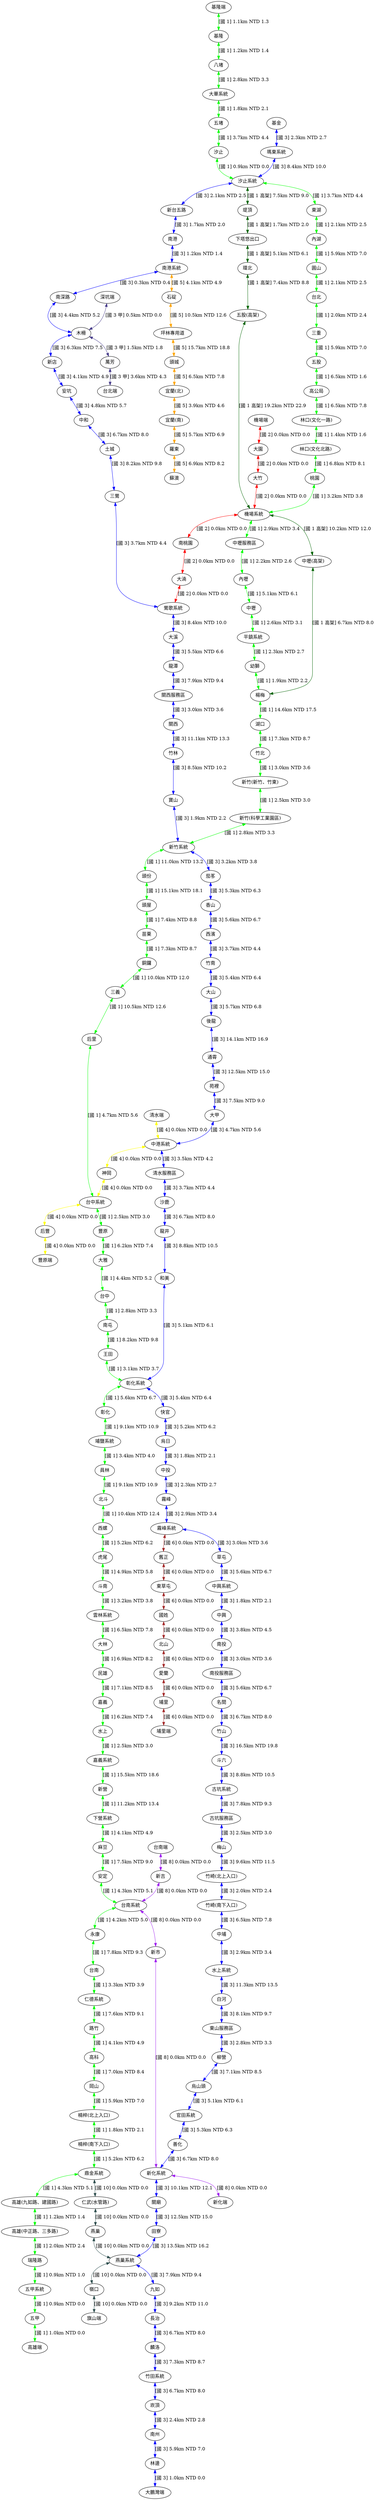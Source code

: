digraph G {
"基隆端"->"基隆" [label="[國 1] 1.1km NTD 1.3", dir="both", color="green"];
"基隆"->"八堵" [label="[國 1] 1.2km NTD 1.4", dir="both", color="green"];
"八堵"->"大華系統" [label="[國 1] 2.8km NTD 3.3", dir="both", color="green"];
"大華系統"->"五堵" [label="[國 1] 1.8km NTD 2.1", dir="both", color="green"];
"五堵"->"汐止" [label="[國 1] 3.7km NTD 4.4", dir="both", color="green"];
"汐止"->"汐止系統" [label="[國 1] 0.9km NTD 0.0", dir="both", color="green"];
"汐止系統"->"東湖" [label="[國 1] 3.7km NTD 4.4", dir="both", color="green"];
"東湖"->"內湖" [label="[國 1] 2.1km NTD 2.5", dir="both", color="green"];
"內湖"->"圓山" [label="[國 1] 5.9km NTD 7.0", dir="both", color="green"];
"圓山"->"台北" [label="[國 1] 2.1km NTD 2.5", dir="both", color="green"];
"台北"->"三重" [label="[國 1] 2.0km NTD 2.4", dir="both", color="green"];
"三重"->"五股" [label="[國 1] 5.9km NTD 7.0", dir="both", color="green"];
"五股"->"高公局" [label="[國 1] 6.5km NTD 1.6", dir="both", color="green"];
"高公局"->"林口(文化一路)" [label="[國 1] 6.5km NTD 7.8", dir="both", color="green"];
"林口(文化一路)"->"林口(文化北路)" [label="[國 1] 1.4km NTD 1.6", dir="both", color="green"];
"林口(文化北路)"->"桃園" [label="[國 1] 6.8km NTD 8.1", dir="both", color="green"];
"桃園"->"機場系統" [label="[國 1] 3.2km NTD 3.8", dir="both", color="green"];
"機場系統"->"中壢服務區" [label="[國 1] 2.9km NTD 3.4", dir="both", color="green"];
"中壢服務區"->"內壢" [label="[國 1] 2.2km NTD 2.6", dir="both", color="green"];
"內壢"->"中壢" [label="[國 1] 5.1km NTD 6.1", dir="both", color="green"];
"中壢"->"平鎮系統" [label="[國 1] 2.6km NTD 3.1", dir="both", color="green"];
"平鎮系統"->"幼獅" [label="[國 1] 2.3km NTD 2.7", dir="both", color="green"];
"幼獅"->"楊梅" [label="[國 1] 1.9km NTD 2.2", dir="both", color="green"];
"楊梅"->"湖口" [label="[國 1] 14.6km NTD 17.5", dir="both", color="green"];
"湖口"->"竹北" [label="[國 1] 7.3km NTD 8.7", dir="both", color="green"];
"竹北"->"新竹(新竹、竹東)" [label="[國 1] 3.0km NTD 3.6", dir="both", color="green"];
"新竹(新竹、竹東)"->"新竹(科學工業園區)" [label="[國 1] 2.5km NTD 3.0", dir="both", color="green"];
"新竹(科學工業園區)"->"新竹系統" [label="[國 1] 2.8km NTD 3.3", dir="both", color="green"];
"新竹系統"->"頭份" [label="[國 1] 11.0km NTD 13.2", dir="both", color="green"];
"頭份"->"頭屋" [label="[國 1] 15.1km NTD 18.1", dir="both", color="green"];
"頭屋"->"苗栗" [label="[國 1] 7.4km NTD 8.8", dir="both", color="green"];
"苗栗"->"銅鑼" [label="[國 1] 7.3km NTD 8.7", dir="both", color="green"];
"銅鑼"->"三義" [label="[國 1] 10.0km NTD 12.0", dir="both", color="green"];
"三義"->"后里" [label="[國 1] 10.5km NTD 12.6", dir="both", color="green"];
"后里"->"台中系統" [label="[國 1] 4.7km NTD 5.6", dir="both", color="green"];
"台中系統"->"豐原" [label="[國 1] 2.5km NTD 3.0", dir="both", color="green"];
"豐原"->"大雅" [label="[國 1] 6.2km NTD 7.4", dir="both", color="green"];
"大雅"->"台中" [label="[國 1] 4.4km NTD 5.2", dir="both", color="green"];
"台中"->"南屯" [label="[國 1] 2.8km NTD 3.3", dir="both", color="green"];
"南屯"->"王田" [label="[國 1] 8.2km NTD 9.8", dir="both", color="green"];
"王田"->"彰化系統" [label="[國 1] 3.1km NTD 3.7", dir="both", color="green"];
"彰化系統"->"彰化" [label="[國 1] 5.6km NTD 6.7", dir="both", color="green"];
"彰化"->"埔鹽系統" [label="[國 1] 9.1km NTD 10.9", dir="both", color="green"];
"埔鹽系統"->"員林" [label="[國 1] 3.4km NTD 4.0", dir="both", color="green"];
"員林"->"北斗" [label="[國 1] 9.1km NTD 10.9", dir="both", color="green"];
"北斗"->"西螺" [label="[國 1] 10.4km NTD 12.4", dir="both", color="green"];
"西螺"->"虎尾" [label="[國 1] 5.2km NTD 6.2", dir="both", color="green"];
"虎尾"->"斗南" [label="[國 1] 4.9km NTD 5.8", dir="both", color="green"];
"斗南"->"雲林系統" [label="[國 1] 3.2km NTD 3.8", dir="both", color="green"];
"雲林系統"->"大林" [label="[國 1] 6.5km NTD 7.8", dir="both", color="green"];
"大林"->"民雄" [label="[國 1] 6.9km NTD 8.2", dir="both", color="green"];
"民雄"->"嘉義" [label="[國 1] 7.1km NTD 8.5", dir="both", color="green"];
"嘉義"->"水上" [label="[國 1] 6.2km NTD 7.4", dir="both", color="green"];
"水上"->"嘉義系統" [label="[國 1] 2.5km NTD 3.0", dir="both", color="green"];
"嘉義系統"->"新營" [label="[國 1] 15.5km NTD 18.6", dir="both", color="green"];
"新營"->"下營系統" [label="[國 1] 11.2km NTD 13.4", dir="both", color="green"];
"下營系統"->"麻豆" [label="[國 1] 4.1km NTD 4.9", dir="both", color="green"];
"麻豆"->"安定" [label="[國 1] 7.5km NTD 9.0", dir="both", color="green"];
"安定"->"台南系統" [label="[國 1] 4.3km NTD 5.1", dir="both", color="green"];
"台南系統"->"永康" [label="[國 1] 4.2km NTD 5.0", dir="both", color="green"];
"永康"->"台南" [label="[國 1] 7.8km NTD 9.3", dir="both", color="green"];
"台南"->"仁德系統" [label="[國 1] 3.3km NTD 3.9", dir="both", color="green"];
"仁德系統"->"路竹" [label="[國 1] 7.6km NTD 9.1", dir="both", color="green"];
"路竹"->"高科" [label="[國 1] 4.1km NTD 4.9", dir="both", color="green"];
"高科"->"岡山" [label="[國 1] 7.0km NTD 8.4", dir="both", color="green"];
"岡山"->"楠梓(北上入口)" [label="[國 1] 5.9km NTD 7.0", dir="both", color="green"];
"楠梓(北上入口)"->"楠梓(南下入口)" [label="[國 1] 1.8km NTD 2.1", dir="both", color="green"];
"楠梓(南下入口)"->"鼎金系統" [label="[國 1] 5.2km NTD 6.2", dir="both", color="green"];
"鼎金系統"->"高雄(九如路、建國路)" [label="[國 1] 4.3km NTD 5.1", dir="both", color="green"];
"高雄(九如路、建國路)"->"高雄(中正路、三多路)" [label="[國 1] 1.2km NTD 1.4", dir="both", color="green"];
"高雄(中正路、三多路)"->"瑞隆路" [label="[國 1] 2.0km NTD 2.4", dir="both", color="green"];
"瑞隆路"->"五甲系統" [label="[國 1] 0.9km NTD 1.0", dir="both", color="green"];
"五甲系統"->"五甲" [label="[國 1] 0.9km NTD 0.0", dir="both", color="green"];
"五甲"->"高雄端" [label="[國 1] 1.0km NTD 0.0", dir="both", color="green"];
"機場端"->"大園" [label="[國 2] 0.0km NTD 0.0", dir="both", color="red"];
"大園"->"大竹" [label="[國 2] 0.0km NTD 0.0", dir="both", color="red"];
"大竹"->"機場系統" [label="[國 2] 0.0km NTD 0.0", dir="both", color="red"];
"機場系統"->"南桃園" [label="[國 2] 0.0km NTD 0.0", dir="both", color="red"];
"南桃園"->"大湳" [label="[國 2] 0.0km NTD 0.0", dir="both", color="red"];
"大湳"->"鶯歌系統" [label="[國 2] 0.0km NTD 0.0", dir="both", color="red"];
"基金"->"瑪東系統" [label="[國 3] 2.3km NTD 2.7", dir="both", color="blue"];
"瑪東系統"->"汐止系統" [label="[國 3] 8.4km NTD 10.0", dir="both", color="blue"];
"汐止系統"->"新台五路" [label="[國 3] 2.1km NTD 2.5", dir="both", color="blue"];
"新台五路"->"南港" [label="[國 3] 1.7km NTD 2.0", dir="both", color="blue"];
"南港"->"南港系統" [label="[國 3] 1.2km NTD 1.4", dir="both", color="blue"];
"南港系統"->"南深路" [label="[國 3] 0.3km NTD 0.4", dir="both", color="blue"];
"南深路"->"木柵" [label="[國 3] 4.4km NTD 5.2", dir="both", color="blue"];
"木柵"->"新店" [label="[國 3] 6.3km NTD 7.5", dir="both", color="blue"];
"新店"->"安坑" [label="[國 3] 4.1km NTD 4.9", dir="both", color="blue"];
"安坑"->"中和" [label="[國 3] 4.8km NTD 5.7", dir="both", color="blue"];
"中和"->"土城" [label="[國 3] 6.7km NTD 8.0", dir="both", color="blue"];
"土城"->"三鶯" [label="[國 3] 8.2km NTD 9.8", dir="both", color="blue"];
"三鶯"->"鶯歌系統" [label="[國 3] 3.7km NTD 4.4", dir="both", color="blue"];
"鶯歌系統"->"大溪" [label="[國 3] 8.4km NTD 10.0", dir="both", color="blue"];
"大溪"->"龍潭" [label="[國 3] 5.5km NTD 6.6", dir="both", color="blue"];
"龍潭"->"關西服務區" [label="[國 3] 7.9km NTD 9.4", dir="both", color="blue"];
"關西服務區"->"關西" [label="[國 3] 3.0km NTD 3.6", dir="both", color="blue"];
"關西"->"竹林" [label="[國 3] 11.1km NTD 13.3", dir="both", color="blue"];
"竹林"->"寶山" [label="[國 3] 8.5km NTD 10.2", dir="both", color="blue"];
"寶山"->"新竹系統" [label="[國 3] 1.9km NTD 2.2", dir="both", color="blue"];
"新竹系統"->"茄苳" [label="[國 3] 3.2km NTD 3.8", dir="both", color="blue"];
"茄苳"->"香山" [label="[國 3] 5.3km NTD 6.3", dir="both", color="blue"];
"香山"->"西濱" [label="[國 3] 5.6km NTD 6.7", dir="both", color="blue"];
"西濱"->"竹南" [label="[國 3] 3.7km NTD 4.4", dir="both", color="blue"];
"竹南"->"大山" [label="[國 3] 5.4km NTD 6.4", dir="both", color="blue"];
"大山"->"後龍" [label="[國 3] 5.7km NTD 6.8", dir="both", color="blue"];
"後龍"->"通霄" [label="[國 3] 14.1km NTD 16.9", dir="both", color="blue"];
"通霄"->"苑裡" [label="[國 3] 12.5km NTD 15.0", dir="both", color="blue"];
"苑裡"->"大甲" [label="[國 3] 7.5km NTD 9.0", dir="both", color="blue"];
"大甲"->"中港系統" [label="[國 3] 4.7km NTD 5.6", dir="both", color="blue"];
"中港系統"->"清水服務區" [label="[國 3] 3.5km NTD 4.2", dir="both", color="blue"];
"清水服務區"->"沙鹿" [label="[國 3] 3.7km NTD 4.4", dir="both", color="blue"];
"沙鹿"->"龍井" [label="[國 3] 6.7km NTD 8.0", dir="both", color="blue"];
"龍井"->"和美" [label="[國 3] 8.8km NTD 10.5", dir="both", color="blue"];
"和美"->"彰化系統" [label="[國 3] 5.1km NTD 6.1", dir="both", color="blue"];
"彰化系統"->"快官" [label="[國 3] 5.4km NTD 6.4", dir="both", color="blue"];
"快官"->"烏日" [label="[國 3] 5.2km NTD 6.2", dir="both", color="blue"];
"烏日"->"中投" [label="[國 3] 1.8km NTD 2.1", dir="both", color="blue"];
"中投"->"霧峰" [label="[國 3] 2.3km NTD 2.7", dir="both", color="blue"];
"霧峰"->"霧峰系統" [label="[國 3] 2.9km NTD 3.4", dir="both", color="blue"];
"霧峰系統"->"草屯" [label="[國 3] 3.0km NTD 3.6", dir="both", color="blue"];
"草屯"->"中興系統" [label="[國 3] 5.6km NTD 6.7", dir="both", color="blue"];
"中興系統"->"中興" [label="[國 3] 1.8km NTD 2.1", dir="both", color="blue"];
"中興"->"南投" [label="[國 3] 3.8km NTD 4.5", dir="both", color="blue"];
"南投"->"南投服務區" [label="[國 3] 3.0km NTD 3.6", dir="both", color="blue"];
"南投服務區"->"名間" [label="[國 3] 5.6km NTD 6.7", dir="both", color="blue"];
"名間"->"竹山" [label="[國 3] 6.7km NTD 8.0", dir="both", color="blue"];
"竹山"->"斗六" [label="[國 3] 16.5km NTD 19.8", dir="both", color="blue"];
"斗六"->"古坑系統" [label="[國 3] 8.8km NTD 10.5", dir="both", color="blue"];
"古坑系統"->"古坑服務區" [label="[國 3] 7.8km NTD 9.3", dir="both", color="blue"];
"古坑服務區"->"梅山" [label="[國 3] 2.5km NTD 3.0", dir="both", color="blue"];
"梅山"->"竹崎(北上入口)" [label="[國 3] 9.6km NTD 11.5", dir="both", color="blue"];
"竹崎(北上入口)"->"竹崎(南下入口)" [label="[國 3] 2.0km NTD 2.4", dir="both", color="blue"];
"竹崎(南下入口)"->"中埔" [label="[國 3] 6.5km NTD 7.8", dir="both", color="blue"];
"中埔"->"水上系統" [label="[國 3] 2.9km NTD 3.4", dir="both", color="blue"];
"水上系統"->"白河" [label="[國 3] 11.3km NTD 13.5", dir="both", color="blue"];
"白河"->"東山服務區" [label="[國 3] 8.1km NTD 9.7", dir="both", color="blue"];
"東山服務區"->"柳營" [label="[國 3] 2.8km NTD 3.3", dir="both", color="blue"];
"柳營"->"烏山頭" [label="[國 3] 7.1km NTD 8.5", dir="both", color="blue"];
"烏山頭"->"官田系統" [label="[國 3] 5.1km NTD 6.1", dir="both", color="blue"];
"官田系統"->"善化" [label="[國 3] 5.3km NTD 6.3", dir="both", color="blue"];
"善化"->"新化系統" [label="[國 3] 6.7km NTD 8.0", dir="both", color="blue"];
"新化系統"->"關廟" [label="[國 3] 10.1km NTD 12.1", dir="both", color="blue"];
"關廟"->"田寮" [label="[國 3] 12.5km NTD 15.0", dir="both", color="blue"];
"田寮"->"燕巢系統" [label="[國 3] 13.5km NTD 16.2", dir="both", color="blue"];
"燕巢系統"->"九如" [label="[國 3] 7.9km NTD 9.4", dir="both", color="blue"];
"九如"->"長治" [label="[國 3] 9.2km NTD 11.0", dir="both", color="blue"];
"長治"->"麟洛" [label="[國 3] 6.7km NTD 8.0", dir="both", color="blue"];
"麟洛"->"竹田系統" [label="[國 3] 7.3km NTD 8.7", dir="both", color="blue"];
"竹田系統"->"崁頂" [label="[國 3] 6.7km NTD 8.0", dir="both", color="blue"];
"崁頂"->"南州" [label="[國 3] 2.4km NTD 2.8", dir="both", color="blue"];
"南州"->"林邊" [label="[國 3] 5.9km NTD 7.0", dir="both", color="blue"];
"林邊"->"大鵬灣端" [label="[國 3] 1.0km NTD 0.0", dir="both", color="blue"];
"清水端"->"中港系統" [label="[國 4] 0.0km NTD 0.0", dir="both", color="yellow"];
"中港系統"->"神岡" [label="[國 4] 0.0km NTD 0.0", dir="both", color="yellow"];
"神岡"->"台中系統" [label="[國 4] 0.0km NTD 0.0", dir="both", color="yellow"];
"台中系統"->"后豐" [label="[國 4] 0.0km NTD 0.0", dir="both", color="yellow"];
"后豐"->"豐原端" [label="[國 4] 0.0km NTD 0.0", dir="both", color="yellow"];
"南港系統"->"石碇" [label="[國 5] 4.1km NTD 4.9", dir="both", color="orange"];
"石碇"->"坪林專用道" [label="[國 5] 10.5km NTD 12.6", dir="both", color="orange"];
"坪林專用道"->"頭城" [label="[國 5] 15.7km NTD 18.8", dir="both", color="orange"];
"頭城"->"宜蘭(北)" [label="[國 5] 6.5km NTD 7.8", dir="both", color="orange"];
"宜蘭(北)"->"宜蘭(南)" [label="[國 5] 3.9km NTD 4.6", dir="both", color="orange"];
"宜蘭(南)"->"羅東" [label="[國 5] 5.7km NTD 6.9", dir="both", color="orange"];
"羅東"->"蘇澳" [label="[國 5] 6.9km NTD 8.2", dir="both", color="orange"];
"霧峰系統"->"舊正" [label="[國 6] 0.0km NTD 0.0", dir="both", color="brown"];
"舊正"->"東草屯" [label="[國 6] 0.0km NTD 0.0", dir="both", color="brown"];
"東草屯"->"國姓" [label="[國 6] 0.0km NTD 0.0", dir="both", color="brown"];
"國姓"->"北山" [label="[國 6] 0.0km NTD 0.0", dir="both", color="brown"];
"北山"->"愛蘭" [label="[國 6] 0.0km NTD 0.0", dir="both", color="brown"];
"愛蘭"->"埔里" [label="[國 6] 0.0km NTD 0.0", dir="both", color="brown"];
"埔里"->"埔里端" [label="[國 6] 0.0km NTD 0.0", dir="both", color="brown"];
"台南端"->"新吉" [label="[國 8] 0.0km NTD 0.0", dir="both", color="purple"];
"新吉"->"台南系統" [label="[國 8] 0.0km NTD 0.0", dir="both", color="purple"];
"台南系統"->"新市" [label="[國 8] 0.0km NTD 0.0", dir="both", color="purple"];
"新市"->"新化系統" [label="[國 8] 0.0km NTD 0.0", dir="both", color="purple"];
"新化系統"->"新化端" [label="[國 8] 0.0km NTD 0.0", dir="both", color="purple"];
"鼎金系統"->"仁武(水管路)" [label="[國 10] 0.0km NTD 0.0", dir="both", color="darkslategray"];
"仁武(水管路)"->"燕巢" [label="[國 10] 0.0km NTD 0.0", dir="both", color="darkslategray"];
"燕巢"->"燕巢系統" [label="[國 10] 0.0km NTD 0.0", dir="both", color="darkslategray"];
"燕巢系統"->"嶺口" [label="[國 10] 0.0km NTD 0.0", dir="both", color="darkslategray"];
"嶺口"->"旗山端" [label="[國 10] 0.0km NTD 0.0", dir="both", color="darkslategray"];
"汐止系統"->"堤頂" [label="[國 1 高架] 7.5km NTD 9.0", dir="both", color="darkgreen"];
"堤頂"->"下塔悠出口" [label="[國 1 高架] 1.7km NTD 2.0", dir="both", color="darkgreen"];
"下塔悠出口"->"環北" [label="[國 1 高架] 5.1km NTD 6.1", dir="both", color="darkgreen"];
"環北"->"五股(高架)" [label="[國 1 高架] 7.4km NTD 8.8", dir="both", color="darkgreen"];
"五股(高架)"->"機場系統" [label="[國 1 高架] 19.2km NTD 22.9", dir="both", color="darkgreen"];
"機場系統"->"中壢(高架)" [label="[國 1 高架] 10.2km NTD 12.0", dir="both", color="darkgreen"];
"中壢(高架)"->"楊梅" [label="[國 1 高架] 6.7km NTD 8.0", dir="both", color="darkgreen"];
"深坑端"->"木柵" [label="[國 3 甲] 0.5km NTD 0.0", dir="both", color="darkslateblue"];
"木柵"->"萬芳" [label="[國 3 甲] 1.5km NTD 1.8", dir="both", color="darkslateblue"];
"萬芳"->"台北端" [label="[國 3 甲] 3.6km NTD 4.3", dir="both", color="darkslateblue"];}
